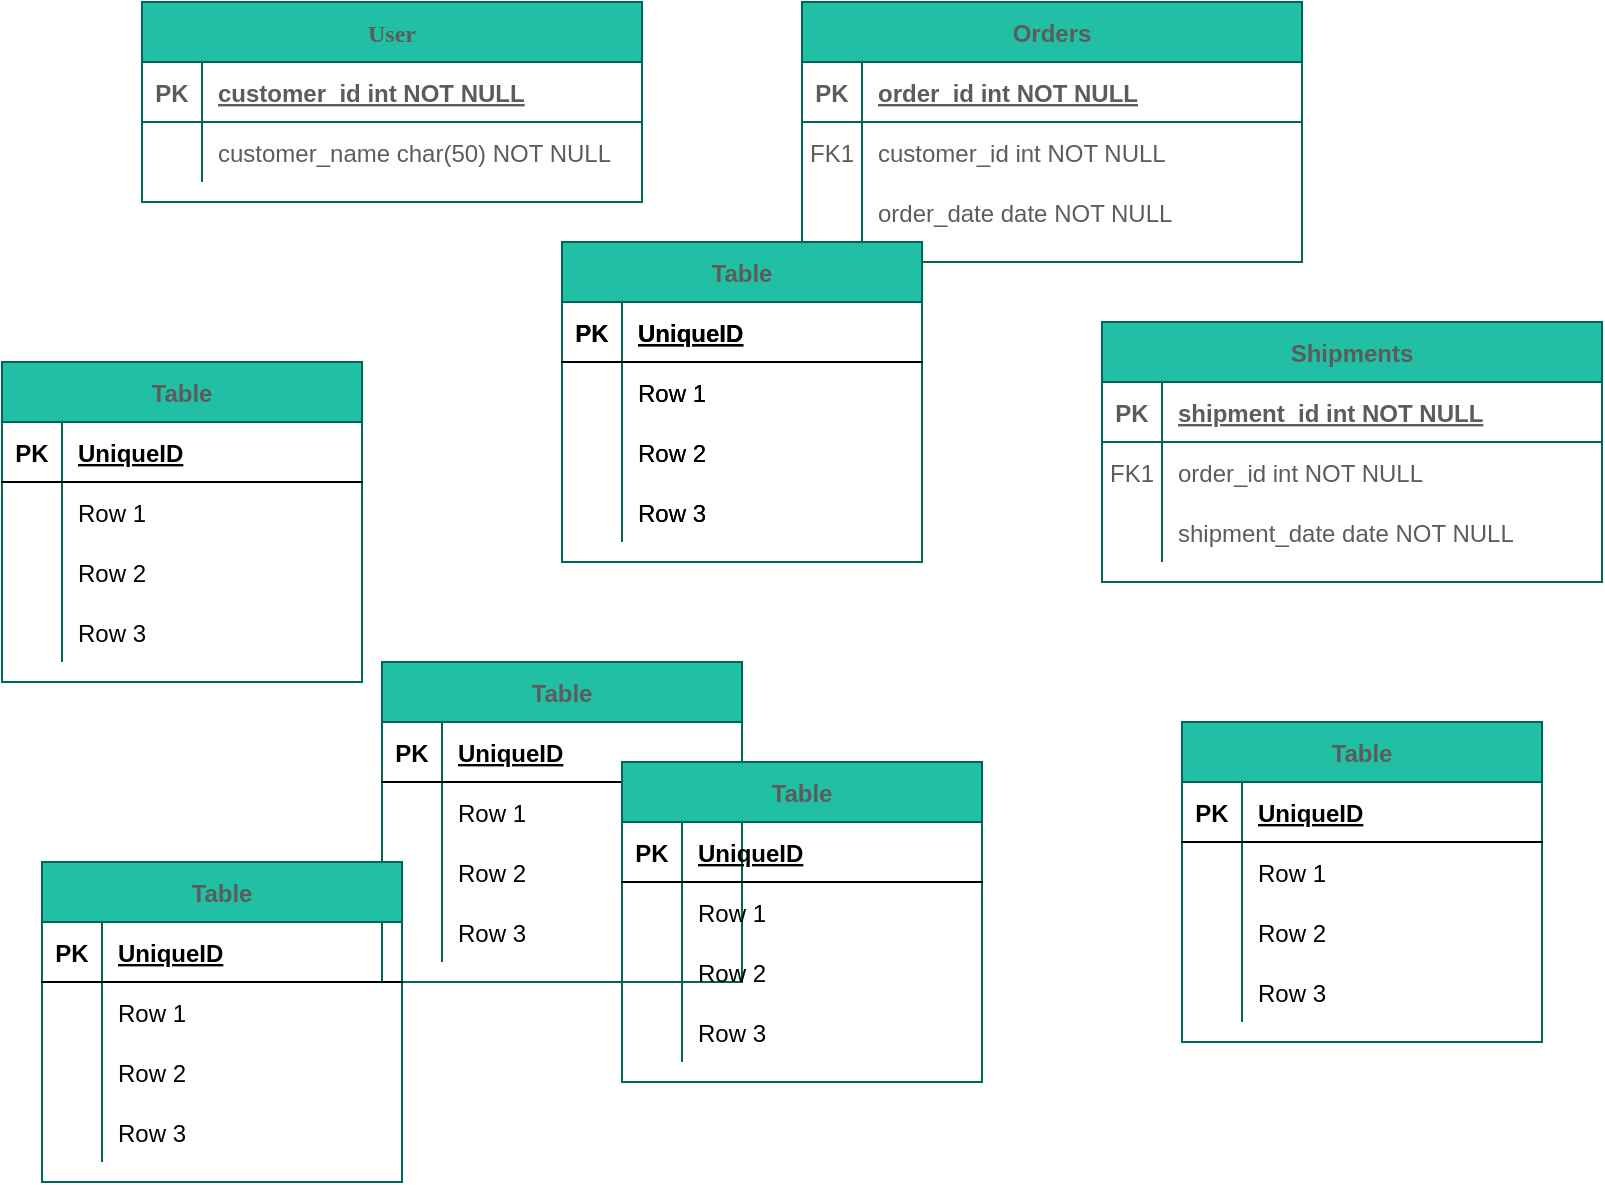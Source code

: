 <mxfile version="15.0.3" type="github">
  <diagram id="R2lEEEUBdFMjLlhIrx00" name="Page-1">
    <mxGraphModel dx="946" dy="614" grid="1" gridSize="10" guides="1" tooltips="1" connect="1" arrows="1" fold="1" page="1" pageScale="1" pageWidth="850" pageHeight="1100" math="0" shadow="0" extFonts="Permanent Marker^https://fonts.googleapis.com/css?family=Permanent+Marker">
      <root>
        <mxCell id="0" />
        <mxCell id="1" parent="0" />
        <mxCell id="C-vyLk0tnHw3VtMMgP7b-2" value="Orders" style="shape=table;startSize=30;container=1;collapsible=1;childLayout=tableLayout;fixedRows=1;rowLines=0;fontStyle=1;align=center;resizeLast=1;fillColor=#21C0A5;strokeColor=#006658;fontColor=#5C5C5C;" parent="1" vertex="1">
          <mxGeometry x="450" y="120" width="250" height="130" as="geometry" />
        </mxCell>
        <mxCell id="C-vyLk0tnHw3VtMMgP7b-3" value="" style="shape=partialRectangle;collapsible=0;dropTarget=0;pointerEvents=0;fillColor=none;points=[[0,0.5],[1,0.5]];portConstraint=eastwest;top=0;left=0;right=0;bottom=1;strokeColor=#006658;fontColor=#5C5C5C;" parent="C-vyLk0tnHw3VtMMgP7b-2" vertex="1">
          <mxGeometry y="30" width="250" height="30" as="geometry" />
        </mxCell>
        <mxCell id="C-vyLk0tnHw3VtMMgP7b-4" value="PK" style="shape=partialRectangle;overflow=hidden;connectable=0;fillColor=none;top=0;left=0;bottom=0;right=0;fontStyle=1;strokeColor=#006658;fontColor=#5C5C5C;" parent="C-vyLk0tnHw3VtMMgP7b-3" vertex="1">
          <mxGeometry width="30" height="30" as="geometry" />
        </mxCell>
        <mxCell id="C-vyLk0tnHw3VtMMgP7b-5" value="order_id int NOT NULL " style="shape=partialRectangle;overflow=hidden;connectable=0;fillColor=none;top=0;left=0;bottom=0;right=0;align=left;spacingLeft=6;fontStyle=5;strokeColor=#006658;fontColor=#5C5C5C;" parent="C-vyLk0tnHw3VtMMgP7b-3" vertex="1">
          <mxGeometry x="30" width="220" height="30" as="geometry" />
        </mxCell>
        <mxCell id="C-vyLk0tnHw3VtMMgP7b-6" value="" style="shape=partialRectangle;collapsible=0;dropTarget=0;pointerEvents=0;fillColor=none;points=[[0,0.5],[1,0.5]];portConstraint=eastwest;top=0;left=0;right=0;bottom=0;strokeColor=#006658;fontColor=#5C5C5C;" parent="C-vyLk0tnHw3VtMMgP7b-2" vertex="1">
          <mxGeometry y="60" width="250" height="30" as="geometry" />
        </mxCell>
        <mxCell id="C-vyLk0tnHw3VtMMgP7b-7" value="FK1" style="shape=partialRectangle;overflow=hidden;connectable=0;fillColor=none;top=0;left=0;bottom=0;right=0;strokeColor=#006658;fontColor=#5C5C5C;" parent="C-vyLk0tnHw3VtMMgP7b-6" vertex="1">
          <mxGeometry width="30" height="30" as="geometry" />
        </mxCell>
        <mxCell id="C-vyLk0tnHw3VtMMgP7b-8" value="customer_id int NOT NULL" style="shape=partialRectangle;overflow=hidden;connectable=0;fillColor=none;top=0;left=0;bottom=0;right=0;align=left;spacingLeft=6;strokeColor=#006658;fontColor=#5C5C5C;" parent="C-vyLk0tnHw3VtMMgP7b-6" vertex="1">
          <mxGeometry x="30" width="220" height="30" as="geometry" />
        </mxCell>
        <mxCell id="C-vyLk0tnHw3VtMMgP7b-9" value="" style="shape=partialRectangle;collapsible=0;dropTarget=0;pointerEvents=0;fillColor=none;points=[[0,0.5],[1,0.5]];portConstraint=eastwest;top=0;left=0;right=0;bottom=0;strokeColor=#006658;fontColor=#5C5C5C;" parent="C-vyLk0tnHw3VtMMgP7b-2" vertex="1">
          <mxGeometry y="90" width="250" height="30" as="geometry" />
        </mxCell>
        <mxCell id="C-vyLk0tnHw3VtMMgP7b-10" value="" style="shape=partialRectangle;overflow=hidden;connectable=0;fillColor=none;top=0;left=0;bottom=0;right=0;strokeColor=#006658;fontColor=#5C5C5C;" parent="C-vyLk0tnHw3VtMMgP7b-9" vertex="1">
          <mxGeometry width="30" height="30" as="geometry" />
        </mxCell>
        <mxCell id="C-vyLk0tnHw3VtMMgP7b-11" value="order_date date NOT NULL" style="shape=partialRectangle;overflow=hidden;connectable=0;fillColor=none;top=0;left=0;bottom=0;right=0;align=left;spacingLeft=6;strokeColor=#006658;fontColor=#5C5C5C;" parent="C-vyLk0tnHw3VtMMgP7b-9" vertex="1">
          <mxGeometry x="30" width="220" height="30" as="geometry" />
        </mxCell>
        <mxCell id="C-vyLk0tnHw3VtMMgP7b-13" value="Shipments" style="shape=table;startSize=30;container=1;collapsible=1;childLayout=tableLayout;fixedRows=1;rowLines=0;fontStyle=1;align=center;resizeLast=1;fillColor=#21C0A5;strokeColor=#006658;fontColor=#5C5C5C;" parent="1" vertex="1">
          <mxGeometry x="600" y="280" width="250" height="130" as="geometry" />
        </mxCell>
        <mxCell id="C-vyLk0tnHw3VtMMgP7b-14" value="" style="shape=partialRectangle;collapsible=0;dropTarget=0;pointerEvents=0;fillColor=none;points=[[0,0.5],[1,0.5]];portConstraint=eastwest;top=0;left=0;right=0;bottom=1;strokeColor=#006658;fontColor=#5C5C5C;" parent="C-vyLk0tnHw3VtMMgP7b-13" vertex="1">
          <mxGeometry y="30" width="250" height="30" as="geometry" />
        </mxCell>
        <mxCell id="C-vyLk0tnHw3VtMMgP7b-15" value="PK" style="shape=partialRectangle;overflow=hidden;connectable=0;fillColor=none;top=0;left=0;bottom=0;right=0;fontStyle=1;strokeColor=#006658;fontColor=#5C5C5C;" parent="C-vyLk0tnHw3VtMMgP7b-14" vertex="1">
          <mxGeometry width="30" height="30" as="geometry" />
        </mxCell>
        <mxCell id="C-vyLk0tnHw3VtMMgP7b-16" value="shipment_id int NOT NULL " style="shape=partialRectangle;overflow=hidden;connectable=0;fillColor=none;top=0;left=0;bottom=0;right=0;align=left;spacingLeft=6;fontStyle=5;strokeColor=#006658;fontColor=#5C5C5C;" parent="C-vyLk0tnHw3VtMMgP7b-14" vertex="1">
          <mxGeometry x="30" width="220" height="30" as="geometry" />
        </mxCell>
        <mxCell id="C-vyLk0tnHw3VtMMgP7b-17" value="" style="shape=partialRectangle;collapsible=0;dropTarget=0;pointerEvents=0;fillColor=none;points=[[0,0.5],[1,0.5]];portConstraint=eastwest;top=0;left=0;right=0;bottom=0;strokeColor=#006658;fontColor=#5C5C5C;" parent="C-vyLk0tnHw3VtMMgP7b-13" vertex="1">
          <mxGeometry y="60" width="250" height="30" as="geometry" />
        </mxCell>
        <mxCell id="C-vyLk0tnHw3VtMMgP7b-18" value="FK1" style="shape=partialRectangle;overflow=hidden;connectable=0;fillColor=none;top=0;left=0;bottom=0;right=0;strokeColor=#006658;fontColor=#5C5C5C;" parent="C-vyLk0tnHw3VtMMgP7b-17" vertex="1">
          <mxGeometry width="30" height="30" as="geometry" />
        </mxCell>
        <mxCell id="C-vyLk0tnHw3VtMMgP7b-19" value="order_id int NOT NULL" style="shape=partialRectangle;overflow=hidden;connectable=0;fillColor=none;top=0;left=0;bottom=0;right=0;align=left;spacingLeft=6;strokeColor=#006658;fontColor=#5C5C5C;" parent="C-vyLk0tnHw3VtMMgP7b-17" vertex="1">
          <mxGeometry x="30" width="220" height="30" as="geometry" />
        </mxCell>
        <mxCell id="C-vyLk0tnHw3VtMMgP7b-20" value="" style="shape=partialRectangle;collapsible=0;dropTarget=0;pointerEvents=0;fillColor=none;points=[[0,0.5],[1,0.5]];portConstraint=eastwest;top=0;left=0;right=0;bottom=0;strokeColor=#006658;fontColor=#5C5C5C;" parent="C-vyLk0tnHw3VtMMgP7b-13" vertex="1">
          <mxGeometry y="90" width="250" height="30" as="geometry" />
        </mxCell>
        <mxCell id="C-vyLk0tnHw3VtMMgP7b-21" value="" style="shape=partialRectangle;overflow=hidden;connectable=0;fillColor=none;top=0;left=0;bottom=0;right=0;strokeColor=#006658;fontColor=#5C5C5C;" parent="C-vyLk0tnHw3VtMMgP7b-20" vertex="1">
          <mxGeometry width="30" height="30" as="geometry" />
        </mxCell>
        <mxCell id="C-vyLk0tnHw3VtMMgP7b-22" value="shipment_date date NOT NULL" style="shape=partialRectangle;overflow=hidden;connectable=0;fillColor=none;top=0;left=0;bottom=0;right=0;align=left;spacingLeft=6;strokeColor=#006658;fontColor=#5C5C5C;" parent="C-vyLk0tnHw3VtMMgP7b-20" vertex="1">
          <mxGeometry x="30" width="220" height="30" as="geometry" />
        </mxCell>
        <mxCell id="C-vyLk0tnHw3VtMMgP7b-23" value="User" style="shape=table;startSize=30;container=1;collapsible=1;childLayout=tableLayout;fixedRows=1;rowLines=0;fontStyle=1;align=center;resizeLast=1;fontFamily=Verdana;fillColor=#21C0A5;strokeColor=#006658;fontColor=#5C5C5C;" parent="1" vertex="1">
          <mxGeometry x="120" y="120" width="250" height="100" as="geometry" />
        </mxCell>
        <mxCell id="C-vyLk0tnHw3VtMMgP7b-24" value="" style="shape=partialRectangle;collapsible=0;dropTarget=0;pointerEvents=0;fillColor=none;points=[[0,0.5],[1,0.5]];portConstraint=eastwest;top=0;left=0;right=0;bottom=1;strokeColor=#006658;fontColor=#5C5C5C;" parent="C-vyLk0tnHw3VtMMgP7b-23" vertex="1">
          <mxGeometry y="30" width="250" height="30" as="geometry" />
        </mxCell>
        <mxCell id="C-vyLk0tnHw3VtMMgP7b-25" value="PK" style="shape=partialRectangle;overflow=hidden;connectable=0;fillColor=none;top=0;left=0;bottom=0;right=0;fontStyle=1;strokeColor=#006658;fontColor=#5C5C5C;" parent="C-vyLk0tnHw3VtMMgP7b-24" vertex="1">
          <mxGeometry width="30" height="30" as="geometry" />
        </mxCell>
        <mxCell id="C-vyLk0tnHw3VtMMgP7b-26" value="customer_id int NOT NULL " style="shape=partialRectangle;overflow=hidden;connectable=0;fillColor=none;top=0;left=0;bottom=0;right=0;align=left;spacingLeft=6;fontStyle=5;strokeColor=#006658;fontColor=#5C5C5C;" parent="C-vyLk0tnHw3VtMMgP7b-24" vertex="1">
          <mxGeometry x="30" width="220" height="30" as="geometry" />
        </mxCell>
        <mxCell id="C-vyLk0tnHw3VtMMgP7b-27" value="" style="shape=partialRectangle;collapsible=0;dropTarget=0;pointerEvents=0;fillColor=none;points=[[0,0.5],[1,0.5]];portConstraint=eastwest;top=0;left=0;right=0;bottom=0;strokeColor=#006658;fontColor=#5C5C5C;" parent="C-vyLk0tnHw3VtMMgP7b-23" vertex="1">
          <mxGeometry y="60" width="250" height="30" as="geometry" />
        </mxCell>
        <mxCell id="C-vyLk0tnHw3VtMMgP7b-28" value="" style="shape=partialRectangle;overflow=hidden;connectable=0;fillColor=none;top=0;left=0;bottom=0;right=0;strokeColor=#006658;fontColor=#5C5C5C;" parent="C-vyLk0tnHw3VtMMgP7b-27" vertex="1">
          <mxGeometry width="30" height="30" as="geometry" />
        </mxCell>
        <mxCell id="C-vyLk0tnHw3VtMMgP7b-29" value="customer_name char(50) NOT NULL" style="shape=partialRectangle;overflow=hidden;connectable=0;fillColor=none;top=0;left=0;bottom=0;right=0;align=left;spacingLeft=6;strokeColor=#006658;fontColor=#5C5C5C;" parent="C-vyLk0tnHw3VtMMgP7b-27" vertex="1">
          <mxGeometry x="30" width="220" height="30" as="geometry" />
        </mxCell>
        <mxCell id="XGmnJAeNoayOtnWR_d2L-1" value="Table" style="shape=table;startSize=30;container=1;collapsible=1;childLayout=tableLayout;fixedRows=1;rowLines=0;fontStyle=1;align=center;resizeLast=1;rounded=0;sketch=0;fontColor=#5C5C5C;strokeColor=#006658;fillColor=#21C0A5;" vertex="1" parent="1">
          <mxGeometry x="50" y="300" width="180" height="160" as="geometry" />
        </mxCell>
        <mxCell id="XGmnJAeNoayOtnWR_d2L-2" value="" style="shape=partialRectangle;collapsible=0;dropTarget=0;pointerEvents=0;fillColor=none;top=0;left=0;bottom=1;right=0;points=[[0,0.5],[1,0.5]];portConstraint=eastwest;" vertex="1" parent="XGmnJAeNoayOtnWR_d2L-1">
          <mxGeometry y="30" width="180" height="30" as="geometry" />
        </mxCell>
        <mxCell id="XGmnJAeNoayOtnWR_d2L-3" value="PK" style="shape=partialRectangle;connectable=0;fillColor=none;top=0;left=0;bottom=0;right=0;fontStyle=1;overflow=hidden;" vertex="1" parent="XGmnJAeNoayOtnWR_d2L-2">
          <mxGeometry width="30" height="30" as="geometry" />
        </mxCell>
        <mxCell id="XGmnJAeNoayOtnWR_d2L-4" value="UniqueID" style="shape=partialRectangle;connectable=0;fillColor=none;top=0;left=0;bottom=0;right=0;align=left;spacingLeft=6;fontStyle=5;overflow=hidden;" vertex="1" parent="XGmnJAeNoayOtnWR_d2L-2">
          <mxGeometry x="30" width="150" height="30" as="geometry" />
        </mxCell>
        <mxCell id="XGmnJAeNoayOtnWR_d2L-5" value="" style="shape=partialRectangle;collapsible=0;dropTarget=0;pointerEvents=0;fillColor=none;top=0;left=0;bottom=0;right=0;points=[[0,0.5],[1,0.5]];portConstraint=eastwest;" vertex="1" parent="XGmnJAeNoayOtnWR_d2L-1">
          <mxGeometry y="60" width="180" height="30" as="geometry" />
        </mxCell>
        <mxCell id="XGmnJAeNoayOtnWR_d2L-6" value="" style="shape=partialRectangle;connectable=0;fillColor=none;top=0;left=0;bottom=0;right=0;editable=1;overflow=hidden;" vertex="1" parent="XGmnJAeNoayOtnWR_d2L-5">
          <mxGeometry width="30" height="30" as="geometry" />
        </mxCell>
        <mxCell id="XGmnJAeNoayOtnWR_d2L-7" value="Row 1" style="shape=partialRectangle;connectable=0;fillColor=none;top=0;left=0;bottom=0;right=0;align=left;spacingLeft=6;overflow=hidden;" vertex="1" parent="XGmnJAeNoayOtnWR_d2L-5">
          <mxGeometry x="30" width="150" height="30" as="geometry" />
        </mxCell>
        <mxCell id="XGmnJAeNoayOtnWR_d2L-8" value="" style="shape=partialRectangle;collapsible=0;dropTarget=0;pointerEvents=0;fillColor=none;top=0;left=0;bottom=0;right=0;points=[[0,0.5],[1,0.5]];portConstraint=eastwest;" vertex="1" parent="XGmnJAeNoayOtnWR_d2L-1">
          <mxGeometry y="90" width="180" height="30" as="geometry" />
        </mxCell>
        <mxCell id="XGmnJAeNoayOtnWR_d2L-9" value="" style="shape=partialRectangle;connectable=0;fillColor=none;top=0;left=0;bottom=0;right=0;editable=1;overflow=hidden;" vertex="1" parent="XGmnJAeNoayOtnWR_d2L-8">
          <mxGeometry width="30" height="30" as="geometry" />
        </mxCell>
        <mxCell id="XGmnJAeNoayOtnWR_d2L-10" value="Row 2" style="shape=partialRectangle;connectable=0;fillColor=none;top=0;left=0;bottom=0;right=0;align=left;spacingLeft=6;overflow=hidden;" vertex="1" parent="XGmnJAeNoayOtnWR_d2L-8">
          <mxGeometry x="30" width="150" height="30" as="geometry" />
        </mxCell>
        <mxCell id="XGmnJAeNoayOtnWR_d2L-11" value="" style="shape=partialRectangle;collapsible=0;dropTarget=0;pointerEvents=0;fillColor=none;top=0;left=0;bottom=0;right=0;points=[[0,0.5],[1,0.5]];portConstraint=eastwest;" vertex="1" parent="XGmnJAeNoayOtnWR_d2L-1">
          <mxGeometry y="120" width="180" height="30" as="geometry" />
        </mxCell>
        <mxCell id="XGmnJAeNoayOtnWR_d2L-12" value="" style="shape=partialRectangle;connectable=0;fillColor=none;top=0;left=0;bottom=0;right=0;editable=1;overflow=hidden;" vertex="1" parent="XGmnJAeNoayOtnWR_d2L-11">
          <mxGeometry width="30" height="30" as="geometry" />
        </mxCell>
        <mxCell id="XGmnJAeNoayOtnWR_d2L-13" value="Row 3" style="shape=partialRectangle;connectable=0;fillColor=none;top=0;left=0;bottom=0;right=0;align=left;spacingLeft=6;overflow=hidden;" vertex="1" parent="XGmnJAeNoayOtnWR_d2L-11">
          <mxGeometry x="30" width="150" height="30" as="geometry" />
        </mxCell>
        <mxCell id="XGmnJAeNoayOtnWR_d2L-14" value="Table" style="shape=table;startSize=30;container=1;collapsible=1;childLayout=tableLayout;fixedRows=1;rowLines=0;fontStyle=1;align=center;resizeLast=1;rounded=0;sketch=0;fontColor=#5C5C5C;strokeColor=#006658;fillColor=#21C0A5;" vertex="1" parent="1">
          <mxGeometry x="330" y="240" width="180" height="160" as="geometry" />
        </mxCell>
        <mxCell id="XGmnJAeNoayOtnWR_d2L-15" value="" style="shape=partialRectangle;collapsible=0;dropTarget=0;pointerEvents=0;fillColor=none;top=0;left=0;bottom=1;right=0;points=[[0,0.5],[1,0.5]];portConstraint=eastwest;" vertex="1" parent="XGmnJAeNoayOtnWR_d2L-14">
          <mxGeometry y="30" width="180" height="30" as="geometry" />
        </mxCell>
        <mxCell id="XGmnJAeNoayOtnWR_d2L-16" value="PK" style="shape=partialRectangle;connectable=0;fillColor=none;top=0;left=0;bottom=0;right=0;fontStyle=1;overflow=hidden;" vertex="1" parent="XGmnJAeNoayOtnWR_d2L-15">
          <mxGeometry width="30" height="30" as="geometry" />
        </mxCell>
        <mxCell id="XGmnJAeNoayOtnWR_d2L-17" value="UniqueID" style="shape=partialRectangle;connectable=0;fillColor=none;top=0;left=0;bottom=0;right=0;align=left;spacingLeft=6;fontStyle=5;overflow=hidden;" vertex="1" parent="XGmnJAeNoayOtnWR_d2L-15">
          <mxGeometry x="30" width="150" height="30" as="geometry" />
        </mxCell>
        <mxCell id="XGmnJAeNoayOtnWR_d2L-18" value="" style="shape=partialRectangle;collapsible=0;dropTarget=0;pointerEvents=0;fillColor=none;top=0;left=0;bottom=0;right=0;points=[[0,0.5],[1,0.5]];portConstraint=eastwest;" vertex="1" parent="XGmnJAeNoayOtnWR_d2L-14">
          <mxGeometry y="60" width="180" height="30" as="geometry" />
        </mxCell>
        <mxCell id="XGmnJAeNoayOtnWR_d2L-19" value="" style="shape=partialRectangle;connectable=0;fillColor=none;top=0;left=0;bottom=0;right=0;editable=1;overflow=hidden;" vertex="1" parent="XGmnJAeNoayOtnWR_d2L-18">
          <mxGeometry width="30" height="30" as="geometry" />
        </mxCell>
        <mxCell id="XGmnJAeNoayOtnWR_d2L-20" value="Row 1" style="shape=partialRectangle;connectable=0;fillColor=none;top=0;left=0;bottom=0;right=0;align=left;spacingLeft=6;overflow=hidden;" vertex="1" parent="XGmnJAeNoayOtnWR_d2L-18">
          <mxGeometry x="30" width="150" height="30" as="geometry" />
        </mxCell>
        <mxCell id="XGmnJAeNoayOtnWR_d2L-21" value="" style="shape=partialRectangle;collapsible=0;dropTarget=0;pointerEvents=0;fillColor=none;top=0;left=0;bottom=0;right=0;points=[[0,0.5],[1,0.5]];portConstraint=eastwest;" vertex="1" parent="XGmnJAeNoayOtnWR_d2L-14">
          <mxGeometry y="90" width="180" height="30" as="geometry" />
        </mxCell>
        <mxCell id="XGmnJAeNoayOtnWR_d2L-22" value="" style="shape=partialRectangle;connectable=0;fillColor=none;top=0;left=0;bottom=0;right=0;editable=1;overflow=hidden;" vertex="1" parent="XGmnJAeNoayOtnWR_d2L-21">
          <mxGeometry width="30" height="30" as="geometry" />
        </mxCell>
        <mxCell id="XGmnJAeNoayOtnWR_d2L-23" value="Row 2" style="shape=partialRectangle;connectable=0;fillColor=none;top=0;left=0;bottom=0;right=0;align=left;spacingLeft=6;overflow=hidden;" vertex="1" parent="XGmnJAeNoayOtnWR_d2L-21">
          <mxGeometry x="30" width="150" height="30" as="geometry" />
        </mxCell>
        <mxCell id="XGmnJAeNoayOtnWR_d2L-24" value="" style="shape=partialRectangle;collapsible=0;dropTarget=0;pointerEvents=0;fillColor=none;top=0;left=0;bottom=0;right=0;points=[[0,0.5],[1,0.5]];portConstraint=eastwest;" vertex="1" parent="XGmnJAeNoayOtnWR_d2L-14">
          <mxGeometry y="120" width="180" height="30" as="geometry" />
        </mxCell>
        <mxCell id="XGmnJAeNoayOtnWR_d2L-25" value="" style="shape=partialRectangle;connectable=0;fillColor=none;top=0;left=0;bottom=0;right=0;editable=1;overflow=hidden;" vertex="1" parent="XGmnJAeNoayOtnWR_d2L-24">
          <mxGeometry width="30" height="30" as="geometry" />
        </mxCell>
        <mxCell id="XGmnJAeNoayOtnWR_d2L-26" value="Row 3" style="shape=partialRectangle;connectable=0;fillColor=none;top=0;left=0;bottom=0;right=0;align=left;spacingLeft=6;overflow=hidden;" vertex="1" parent="XGmnJAeNoayOtnWR_d2L-24">
          <mxGeometry x="30" width="150" height="30" as="geometry" />
        </mxCell>
        <mxCell id="XGmnJAeNoayOtnWR_d2L-53" value="Table" style="shape=table;startSize=30;container=1;collapsible=1;childLayout=tableLayout;fixedRows=1;rowLines=0;fontStyle=1;align=center;resizeLast=1;rounded=0;sketch=0;fontColor=#5C5C5C;strokeColor=#006658;fillColor=#21C0A5;" vertex="1" parent="1">
          <mxGeometry x="330" y="240" width="180" height="160" as="geometry" />
        </mxCell>
        <mxCell id="XGmnJAeNoayOtnWR_d2L-54" value="" style="shape=partialRectangle;collapsible=0;dropTarget=0;pointerEvents=0;fillColor=none;top=0;left=0;bottom=1;right=0;points=[[0,0.5],[1,0.5]];portConstraint=eastwest;" vertex="1" parent="XGmnJAeNoayOtnWR_d2L-53">
          <mxGeometry y="30" width="180" height="30" as="geometry" />
        </mxCell>
        <mxCell id="XGmnJAeNoayOtnWR_d2L-55" value="PK" style="shape=partialRectangle;connectable=0;fillColor=none;top=0;left=0;bottom=0;right=0;fontStyle=1;overflow=hidden;" vertex="1" parent="XGmnJAeNoayOtnWR_d2L-54">
          <mxGeometry width="30" height="30" as="geometry" />
        </mxCell>
        <mxCell id="XGmnJAeNoayOtnWR_d2L-56" value="UniqueID" style="shape=partialRectangle;connectable=0;fillColor=none;top=0;left=0;bottom=0;right=0;align=left;spacingLeft=6;fontStyle=5;overflow=hidden;" vertex="1" parent="XGmnJAeNoayOtnWR_d2L-54">
          <mxGeometry x="30" width="150" height="30" as="geometry" />
        </mxCell>
        <mxCell id="XGmnJAeNoayOtnWR_d2L-57" value="" style="shape=partialRectangle;collapsible=0;dropTarget=0;pointerEvents=0;fillColor=none;top=0;left=0;bottom=0;right=0;points=[[0,0.5],[1,0.5]];portConstraint=eastwest;" vertex="1" parent="XGmnJAeNoayOtnWR_d2L-53">
          <mxGeometry y="60" width="180" height="30" as="geometry" />
        </mxCell>
        <mxCell id="XGmnJAeNoayOtnWR_d2L-58" value="" style="shape=partialRectangle;connectable=0;fillColor=none;top=0;left=0;bottom=0;right=0;editable=1;overflow=hidden;" vertex="1" parent="XGmnJAeNoayOtnWR_d2L-57">
          <mxGeometry width="30" height="30" as="geometry" />
        </mxCell>
        <mxCell id="XGmnJAeNoayOtnWR_d2L-59" value="Row 1" style="shape=partialRectangle;connectable=0;fillColor=none;top=0;left=0;bottom=0;right=0;align=left;spacingLeft=6;overflow=hidden;" vertex="1" parent="XGmnJAeNoayOtnWR_d2L-57">
          <mxGeometry x="30" width="150" height="30" as="geometry" />
        </mxCell>
        <mxCell id="XGmnJAeNoayOtnWR_d2L-60" value="" style="shape=partialRectangle;collapsible=0;dropTarget=0;pointerEvents=0;fillColor=none;top=0;left=0;bottom=0;right=0;points=[[0,0.5],[1,0.5]];portConstraint=eastwest;" vertex="1" parent="XGmnJAeNoayOtnWR_d2L-53">
          <mxGeometry y="90" width="180" height="30" as="geometry" />
        </mxCell>
        <mxCell id="XGmnJAeNoayOtnWR_d2L-61" value="" style="shape=partialRectangle;connectable=0;fillColor=none;top=0;left=0;bottom=0;right=0;editable=1;overflow=hidden;" vertex="1" parent="XGmnJAeNoayOtnWR_d2L-60">
          <mxGeometry width="30" height="30" as="geometry" />
        </mxCell>
        <mxCell id="XGmnJAeNoayOtnWR_d2L-62" value="Row 2" style="shape=partialRectangle;connectable=0;fillColor=none;top=0;left=0;bottom=0;right=0;align=left;spacingLeft=6;overflow=hidden;" vertex="1" parent="XGmnJAeNoayOtnWR_d2L-60">
          <mxGeometry x="30" width="150" height="30" as="geometry" />
        </mxCell>
        <mxCell id="XGmnJAeNoayOtnWR_d2L-63" value="" style="shape=partialRectangle;collapsible=0;dropTarget=0;pointerEvents=0;fillColor=none;top=0;left=0;bottom=0;right=0;points=[[0,0.5],[1,0.5]];portConstraint=eastwest;" vertex="1" parent="XGmnJAeNoayOtnWR_d2L-53">
          <mxGeometry y="120" width="180" height="30" as="geometry" />
        </mxCell>
        <mxCell id="XGmnJAeNoayOtnWR_d2L-64" value="" style="shape=partialRectangle;connectable=0;fillColor=none;top=0;left=0;bottom=0;right=0;editable=1;overflow=hidden;" vertex="1" parent="XGmnJAeNoayOtnWR_d2L-63">
          <mxGeometry width="30" height="30" as="geometry" />
        </mxCell>
        <mxCell id="XGmnJAeNoayOtnWR_d2L-65" value="Row 3" style="shape=partialRectangle;connectable=0;fillColor=none;top=0;left=0;bottom=0;right=0;align=left;spacingLeft=6;overflow=hidden;" vertex="1" parent="XGmnJAeNoayOtnWR_d2L-63">
          <mxGeometry x="30" width="150" height="30" as="geometry" />
        </mxCell>
        <mxCell id="XGmnJAeNoayOtnWR_d2L-70" value="Table" style="shape=table;startSize=30;container=1;collapsible=1;childLayout=tableLayout;fixedRows=1;rowLines=0;fontStyle=1;align=center;resizeLast=1;rounded=0;sketch=0;fontColor=#5C5C5C;strokeColor=#006658;fillColor=#21C0A5;" vertex="1" parent="1">
          <mxGeometry x="240" y="450" width="180" height="160" as="geometry" />
        </mxCell>
        <mxCell id="XGmnJAeNoayOtnWR_d2L-71" value="" style="shape=partialRectangle;collapsible=0;dropTarget=0;pointerEvents=0;fillColor=none;top=0;left=0;bottom=1;right=0;points=[[0,0.5],[1,0.5]];portConstraint=eastwest;" vertex="1" parent="XGmnJAeNoayOtnWR_d2L-70">
          <mxGeometry y="30" width="180" height="30" as="geometry" />
        </mxCell>
        <mxCell id="XGmnJAeNoayOtnWR_d2L-72" value="PK" style="shape=partialRectangle;connectable=0;fillColor=none;top=0;left=0;bottom=0;right=0;fontStyle=1;overflow=hidden;" vertex="1" parent="XGmnJAeNoayOtnWR_d2L-71">
          <mxGeometry width="30" height="30" as="geometry" />
        </mxCell>
        <mxCell id="XGmnJAeNoayOtnWR_d2L-73" value="UniqueID" style="shape=partialRectangle;connectable=0;fillColor=none;top=0;left=0;bottom=0;right=0;align=left;spacingLeft=6;fontStyle=5;overflow=hidden;" vertex="1" parent="XGmnJAeNoayOtnWR_d2L-71">
          <mxGeometry x="30" width="150" height="30" as="geometry" />
        </mxCell>
        <mxCell id="XGmnJAeNoayOtnWR_d2L-74" value="" style="shape=partialRectangle;collapsible=0;dropTarget=0;pointerEvents=0;fillColor=none;top=0;left=0;bottom=0;right=0;points=[[0,0.5],[1,0.5]];portConstraint=eastwest;" vertex="1" parent="XGmnJAeNoayOtnWR_d2L-70">
          <mxGeometry y="60" width="180" height="30" as="geometry" />
        </mxCell>
        <mxCell id="XGmnJAeNoayOtnWR_d2L-75" value="" style="shape=partialRectangle;connectable=0;fillColor=none;top=0;left=0;bottom=0;right=0;editable=1;overflow=hidden;" vertex="1" parent="XGmnJAeNoayOtnWR_d2L-74">
          <mxGeometry width="30" height="30" as="geometry" />
        </mxCell>
        <mxCell id="XGmnJAeNoayOtnWR_d2L-76" value="Row 1" style="shape=partialRectangle;connectable=0;fillColor=none;top=0;left=0;bottom=0;right=0;align=left;spacingLeft=6;overflow=hidden;" vertex="1" parent="XGmnJAeNoayOtnWR_d2L-74">
          <mxGeometry x="30" width="150" height="30" as="geometry" />
        </mxCell>
        <mxCell id="XGmnJAeNoayOtnWR_d2L-77" value="" style="shape=partialRectangle;collapsible=0;dropTarget=0;pointerEvents=0;fillColor=none;top=0;left=0;bottom=0;right=0;points=[[0,0.5],[1,0.5]];portConstraint=eastwest;" vertex="1" parent="XGmnJAeNoayOtnWR_d2L-70">
          <mxGeometry y="90" width="180" height="30" as="geometry" />
        </mxCell>
        <mxCell id="XGmnJAeNoayOtnWR_d2L-78" value="" style="shape=partialRectangle;connectable=0;fillColor=none;top=0;left=0;bottom=0;right=0;editable=1;overflow=hidden;" vertex="1" parent="XGmnJAeNoayOtnWR_d2L-77">
          <mxGeometry width="30" height="30" as="geometry" />
        </mxCell>
        <mxCell id="XGmnJAeNoayOtnWR_d2L-79" value="Row 2" style="shape=partialRectangle;connectable=0;fillColor=none;top=0;left=0;bottom=0;right=0;align=left;spacingLeft=6;overflow=hidden;" vertex="1" parent="XGmnJAeNoayOtnWR_d2L-77">
          <mxGeometry x="30" width="150" height="30" as="geometry" />
        </mxCell>
        <mxCell id="XGmnJAeNoayOtnWR_d2L-80" value="" style="shape=partialRectangle;collapsible=0;dropTarget=0;pointerEvents=0;fillColor=none;top=0;left=0;bottom=0;right=0;points=[[0,0.5],[1,0.5]];portConstraint=eastwest;" vertex="1" parent="XGmnJAeNoayOtnWR_d2L-70">
          <mxGeometry y="120" width="180" height="30" as="geometry" />
        </mxCell>
        <mxCell id="XGmnJAeNoayOtnWR_d2L-81" value="" style="shape=partialRectangle;connectable=0;fillColor=none;top=0;left=0;bottom=0;right=0;editable=1;overflow=hidden;" vertex="1" parent="XGmnJAeNoayOtnWR_d2L-80">
          <mxGeometry width="30" height="30" as="geometry" />
        </mxCell>
        <mxCell id="XGmnJAeNoayOtnWR_d2L-82" value="Row 3" style="shape=partialRectangle;connectable=0;fillColor=none;top=0;left=0;bottom=0;right=0;align=left;spacingLeft=6;overflow=hidden;" vertex="1" parent="XGmnJAeNoayOtnWR_d2L-80">
          <mxGeometry x="30" width="150" height="30" as="geometry" />
        </mxCell>
        <mxCell id="XGmnJAeNoayOtnWR_d2L-83" value="Table" style="shape=table;startSize=30;container=1;collapsible=1;childLayout=tableLayout;fixedRows=1;rowLines=0;fontStyle=1;align=center;resizeLast=1;rounded=0;sketch=0;fontColor=#5C5C5C;strokeColor=#006658;fillColor=#21C0A5;" vertex="1" parent="1">
          <mxGeometry x="360" y="500" width="180" height="160" as="geometry" />
        </mxCell>
        <mxCell id="XGmnJAeNoayOtnWR_d2L-84" value="" style="shape=partialRectangle;collapsible=0;dropTarget=0;pointerEvents=0;fillColor=none;top=0;left=0;bottom=1;right=0;points=[[0,0.5],[1,0.5]];portConstraint=eastwest;" vertex="1" parent="XGmnJAeNoayOtnWR_d2L-83">
          <mxGeometry y="30" width="180" height="30" as="geometry" />
        </mxCell>
        <mxCell id="XGmnJAeNoayOtnWR_d2L-85" value="PK" style="shape=partialRectangle;connectable=0;fillColor=none;top=0;left=0;bottom=0;right=0;fontStyle=1;overflow=hidden;" vertex="1" parent="XGmnJAeNoayOtnWR_d2L-84">
          <mxGeometry width="30" height="30" as="geometry" />
        </mxCell>
        <mxCell id="XGmnJAeNoayOtnWR_d2L-86" value="UniqueID" style="shape=partialRectangle;connectable=0;fillColor=none;top=0;left=0;bottom=0;right=0;align=left;spacingLeft=6;fontStyle=5;overflow=hidden;" vertex="1" parent="XGmnJAeNoayOtnWR_d2L-84">
          <mxGeometry x="30" width="150" height="30" as="geometry" />
        </mxCell>
        <mxCell id="XGmnJAeNoayOtnWR_d2L-87" value="" style="shape=partialRectangle;collapsible=0;dropTarget=0;pointerEvents=0;fillColor=none;top=0;left=0;bottom=0;right=0;points=[[0,0.5],[1,0.5]];portConstraint=eastwest;" vertex="1" parent="XGmnJAeNoayOtnWR_d2L-83">
          <mxGeometry y="60" width="180" height="30" as="geometry" />
        </mxCell>
        <mxCell id="XGmnJAeNoayOtnWR_d2L-88" value="" style="shape=partialRectangle;connectable=0;fillColor=none;top=0;left=0;bottom=0;right=0;editable=1;overflow=hidden;" vertex="1" parent="XGmnJAeNoayOtnWR_d2L-87">
          <mxGeometry width="30" height="30" as="geometry" />
        </mxCell>
        <mxCell id="XGmnJAeNoayOtnWR_d2L-89" value="Row 1" style="shape=partialRectangle;connectable=0;fillColor=none;top=0;left=0;bottom=0;right=0;align=left;spacingLeft=6;overflow=hidden;" vertex="1" parent="XGmnJAeNoayOtnWR_d2L-87">
          <mxGeometry x="30" width="150" height="30" as="geometry" />
        </mxCell>
        <mxCell id="XGmnJAeNoayOtnWR_d2L-90" value="" style="shape=partialRectangle;collapsible=0;dropTarget=0;pointerEvents=0;fillColor=none;top=0;left=0;bottom=0;right=0;points=[[0,0.5],[1,0.5]];portConstraint=eastwest;" vertex="1" parent="XGmnJAeNoayOtnWR_d2L-83">
          <mxGeometry y="90" width="180" height="30" as="geometry" />
        </mxCell>
        <mxCell id="XGmnJAeNoayOtnWR_d2L-91" value="" style="shape=partialRectangle;connectable=0;fillColor=none;top=0;left=0;bottom=0;right=0;editable=1;overflow=hidden;" vertex="1" parent="XGmnJAeNoayOtnWR_d2L-90">
          <mxGeometry width="30" height="30" as="geometry" />
        </mxCell>
        <mxCell id="XGmnJAeNoayOtnWR_d2L-92" value="Row 2" style="shape=partialRectangle;connectable=0;fillColor=none;top=0;left=0;bottom=0;right=0;align=left;spacingLeft=6;overflow=hidden;" vertex="1" parent="XGmnJAeNoayOtnWR_d2L-90">
          <mxGeometry x="30" width="150" height="30" as="geometry" />
        </mxCell>
        <mxCell id="XGmnJAeNoayOtnWR_d2L-93" value="" style="shape=partialRectangle;collapsible=0;dropTarget=0;pointerEvents=0;fillColor=none;top=0;left=0;bottom=0;right=0;points=[[0,0.5],[1,0.5]];portConstraint=eastwest;" vertex="1" parent="XGmnJAeNoayOtnWR_d2L-83">
          <mxGeometry y="120" width="180" height="30" as="geometry" />
        </mxCell>
        <mxCell id="XGmnJAeNoayOtnWR_d2L-94" value="" style="shape=partialRectangle;connectable=0;fillColor=none;top=0;left=0;bottom=0;right=0;editable=1;overflow=hidden;" vertex="1" parent="XGmnJAeNoayOtnWR_d2L-93">
          <mxGeometry width="30" height="30" as="geometry" />
        </mxCell>
        <mxCell id="XGmnJAeNoayOtnWR_d2L-95" value="Row 3" style="shape=partialRectangle;connectable=0;fillColor=none;top=0;left=0;bottom=0;right=0;align=left;spacingLeft=6;overflow=hidden;" vertex="1" parent="XGmnJAeNoayOtnWR_d2L-93">
          <mxGeometry x="30" width="150" height="30" as="geometry" />
        </mxCell>
        <mxCell id="XGmnJAeNoayOtnWR_d2L-96" value="Table" style="shape=table;startSize=30;container=1;collapsible=1;childLayout=tableLayout;fixedRows=1;rowLines=0;fontStyle=1;align=center;resizeLast=1;rounded=0;sketch=0;fontColor=#5C5C5C;strokeColor=#006658;fillColor=#21C0A5;" vertex="1" parent="1">
          <mxGeometry x="640" y="480" width="180" height="160" as="geometry" />
        </mxCell>
        <mxCell id="XGmnJAeNoayOtnWR_d2L-97" value="" style="shape=partialRectangle;collapsible=0;dropTarget=0;pointerEvents=0;fillColor=none;top=0;left=0;bottom=1;right=0;points=[[0,0.5],[1,0.5]];portConstraint=eastwest;" vertex="1" parent="XGmnJAeNoayOtnWR_d2L-96">
          <mxGeometry y="30" width="180" height="30" as="geometry" />
        </mxCell>
        <mxCell id="XGmnJAeNoayOtnWR_d2L-98" value="PK" style="shape=partialRectangle;connectable=0;fillColor=none;top=0;left=0;bottom=0;right=0;fontStyle=1;overflow=hidden;" vertex="1" parent="XGmnJAeNoayOtnWR_d2L-97">
          <mxGeometry width="30" height="30" as="geometry" />
        </mxCell>
        <mxCell id="XGmnJAeNoayOtnWR_d2L-99" value="UniqueID" style="shape=partialRectangle;connectable=0;fillColor=none;top=0;left=0;bottom=0;right=0;align=left;spacingLeft=6;fontStyle=5;overflow=hidden;" vertex="1" parent="XGmnJAeNoayOtnWR_d2L-97">
          <mxGeometry x="30" width="150" height="30" as="geometry" />
        </mxCell>
        <mxCell id="XGmnJAeNoayOtnWR_d2L-100" value="" style="shape=partialRectangle;collapsible=0;dropTarget=0;pointerEvents=0;fillColor=none;top=0;left=0;bottom=0;right=0;points=[[0,0.5],[1,0.5]];portConstraint=eastwest;" vertex="1" parent="XGmnJAeNoayOtnWR_d2L-96">
          <mxGeometry y="60" width="180" height="30" as="geometry" />
        </mxCell>
        <mxCell id="XGmnJAeNoayOtnWR_d2L-101" value="" style="shape=partialRectangle;connectable=0;fillColor=none;top=0;left=0;bottom=0;right=0;editable=1;overflow=hidden;" vertex="1" parent="XGmnJAeNoayOtnWR_d2L-100">
          <mxGeometry width="30" height="30" as="geometry" />
        </mxCell>
        <mxCell id="XGmnJAeNoayOtnWR_d2L-102" value="Row 1" style="shape=partialRectangle;connectable=0;fillColor=none;top=0;left=0;bottom=0;right=0;align=left;spacingLeft=6;overflow=hidden;" vertex="1" parent="XGmnJAeNoayOtnWR_d2L-100">
          <mxGeometry x="30" width="150" height="30" as="geometry" />
        </mxCell>
        <mxCell id="XGmnJAeNoayOtnWR_d2L-103" value="" style="shape=partialRectangle;collapsible=0;dropTarget=0;pointerEvents=0;fillColor=none;top=0;left=0;bottom=0;right=0;points=[[0,0.5],[1,0.5]];portConstraint=eastwest;" vertex="1" parent="XGmnJAeNoayOtnWR_d2L-96">
          <mxGeometry y="90" width="180" height="30" as="geometry" />
        </mxCell>
        <mxCell id="XGmnJAeNoayOtnWR_d2L-104" value="" style="shape=partialRectangle;connectable=0;fillColor=none;top=0;left=0;bottom=0;right=0;editable=1;overflow=hidden;" vertex="1" parent="XGmnJAeNoayOtnWR_d2L-103">
          <mxGeometry width="30" height="30" as="geometry" />
        </mxCell>
        <mxCell id="XGmnJAeNoayOtnWR_d2L-105" value="Row 2" style="shape=partialRectangle;connectable=0;fillColor=none;top=0;left=0;bottom=0;right=0;align=left;spacingLeft=6;overflow=hidden;" vertex="1" parent="XGmnJAeNoayOtnWR_d2L-103">
          <mxGeometry x="30" width="150" height="30" as="geometry" />
        </mxCell>
        <mxCell id="XGmnJAeNoayOtnWR_d2L-106" value="" style="shape=partialRectangle;collapsible=0;dropTarget=0;pointerEvents=0;fillColor=none;top=0;left=0;bottom=0;right=0;points=[[0,0.5],[1,0.5]];portConstraint=eastwest;" vertex="1" parent="XGmnJAeNoayOtnWR_d2L-96">
          <mxGeometry y="120" width="180" height="30" as="geometry" />
        </mxCell>
        <mxCell id="XGmnJAeNoayOtnWR_d2L-107" value="" style="shape=partialRectangle;connectable=0;fillColor=none;top=0;left=0;bottom=0;right=0;editable=1;overflow=hidden;" vertex="1" parent="XGmnJAeNoayOtnWR_d2L-106">
          <mxGeometry width="30" height="30" as="geometry" />
        </mxCell>
        <mxCell id="XGmnJAeNoayOtnWR_d2L-108" value="Row 3" style="shape=partialRectangle;connectable=0;fillColor=none;top=0;left=0;bottom=0;right=0;align=left;spacingLeft=6;overflow=hidden;" vertex="1" parent="XGmnJAeNoayOtnWR_d2L-106">
          <mxGeometry x="30" width="150" height="30" as="geometry" />
        </mxCell>
        <mxCell id="XGmnJAeNoayOtnWR_d2L-109" value="Table" style="shape=table;startSize=30;container=1;collapsible=1;childLayout=tableLayout;fixedRows=1;rowLines=0;fontStyle=1;align=center;resizeLast=1;rounded=0;sketch=0;fontColor=#5C5C5C;strokeColor=#006658;fillColor=#21C0A5;" vertex="1" parent="1">
          <mxGeometry x="70" y="550" width="180" height="160" as="geometry" />
        </mxCell>
        <mxCell id="XGmnJAeNoayOtnWR_d2L-110" value="" style="shape=partialRectangle;collapsible=0;dropTarget=0;pointerEvents=0;fillColor=none;top=0;left=0;bottom=1;right=0;points=[[0,0.5],[1,0.5]];portConstraint=eastwest;" vertex="1" parent="XGmnJAeNoayOtnWR_d2L-109">
          <mxGeometry y="30" width="180" height="30" as="geometry" />
        </mxCell>
        <mxCell id="XGmnJAeNoayOtnWR_d2L-111" value="PK" style="shape=partialRectangle;connectable=0;fillColor=none;top=0;left=0;bottom=0;right=0;fontStyle=1;overflow=hidden;" vertex="1" parent="XGmnJAeNoayOtnWR_d2L-110">
          <mxGeometry width="30" height="30" as="geometry" />
        </mxCell>
        <mxCell id="XGmnJAeNoayOtnWR_d2L-112" value="UniqueID" style="shape=partialRectangle;connectable=0;fillColor=none;top=0;left=0;bottom=0;right=0;align=left;spacingLeft=6;fontStyle=5;overflow=hidden;" vertex="1" parent="XGmnJAeNoayOtnWR_d2L-110">
          <mxGeometry x="30" width="150" height="30" as="geometry" />
        </mxCell>
        <mxCell id="XGmnJAeNoayOtnWR_d2L-113" value="" style="shape=partialRectangle;collapsible=0;dropTarget=0;pointerEvents=0;fillColor=none;top=0;left=0;bottom=0;right=0;points=[[0,0.5],[1,0.5]];portConstraint=eastwest;" vertex="1" parent="XGmnJAeNoayOtnWR_d2L-109">
          <mxGeometry y="60" width="180" height="30" as="geometry" />
        </mxCell>
        <mxCell id="XGmnJAeNoayOtnWR_d2L-114" value="" style="shape=partialRectangle;connectable=0;fillColor=none;top=0;left=0;bottom=0;right=0;editable=1;overflow=hidden;" vertex="1" parent="XGmnJAeNoayOtnWR_d2L-113">
          <mxGeometry width="30" height="30" as="geometry" />
        </mxCell>
        <mxCell id="XGmnJAeNoayOtnWR_d2L-115" value="Row 1" style="shape=partialRectangle;connectable=0;fillColor=none;top=0;left=0;bottom=0;right=0;align=left;spacingLeft=6;overflow=hidden;" vertex="1" parent="XGmnJAeNoayOtnWR_d2L-113">
          <mxGeometry x="30" width="150" height="30" as="geometry" />
        </mxCell>
        <mxCell id="XGmnJAeNoayOtnWR_d2L-116" value="" style="shape=partialRectangle;collapsible=0;dropTarget=0;pointerEvents=0;fillColor=none;top=0;left=0;bottom=0;right=0;points=[[0,0.5],[1,0.5]];portConstraint=eastwest;" vertex="1" parent="XGmnJAeNoayOtnWR_d2L-109">
          <mxGeometry y="90" width="180" height="30" as="geometry" />
        </mxCell>
        <mxCell id="XGmnJAeNoayOtnWR_d2L-117" value="" style="shape=partialRectangle;connectable=0;fillColor=none;top=0;left=0;bottom=0;right=0;editable=1;overflow=hidden;" vertex="1" parent="XGmnJAeNoayOtnWR_d2L-116">
          <mxGeometry width="30" height="30" as="geometry" />
        </mxCell>
        <mxCell id="XGmnJAeNoayOtnWR_d2L-118" value="Row 2" style="shape=partialRectangle;connectable=0;fillColor=none;top=0;left=0;bottom=0;right=0;align=left;spacingLeft=6;overflow=hidden;" vertex="1" parent="XGmnJAeNoayOtnWR_d2L-116">
          <mxGeometry x="30" width="150" height="30" as="geometry" />
        </mxCell>
        <mxCell id="XGmnJAeNoayOtnWR_d2L-119" value="" style="shape=partialRectangle;collapsible=0;dropTarget=0;pointerEvents=0;fillColor=none;top=0;left=0;bottom=0;right=0;points=[[0,0.5],[1,0.5]];portConstraint=eastwest;" vertex="1" parent="XGmnJAeNoayOtnWR_d2L-109">
          <mxGeometry y="120" width="180" height="30" as="geometry" />
        </mxCell>
        <mxCell id="XGmnJAeNoayOtnWR_d2L-120" value="" style="shape=partialRectangle;connectable=0;fillColor=none;top=0;left=0;bottom=0;right=0;editable=1;overflow=hidden;" vertex="1" parent="XGmnJAeNoayOtnWR_d2L-119">
          <mxGeometry width="30" height="30" as="geometry" />
        </mxCell>
        <mxCell id="XGmnJAeNoayOtnWR_d2L-121" value="Row 3" style="shape=partialRectangle;connectable=0;fillColor=none;top=0;left=0;bottom=0;right=0;align=left;spacingLeft=6;overflow=hidden;" vertex="1" parent="XGmnJAeNoayOtnWR_d2L-119">
          <mxGeometry x="30" width="150" height="30" as="geometry" />
        </mxCell>
      </root>
    </mxGraphModel>
  </diagram>
</mxfile>
